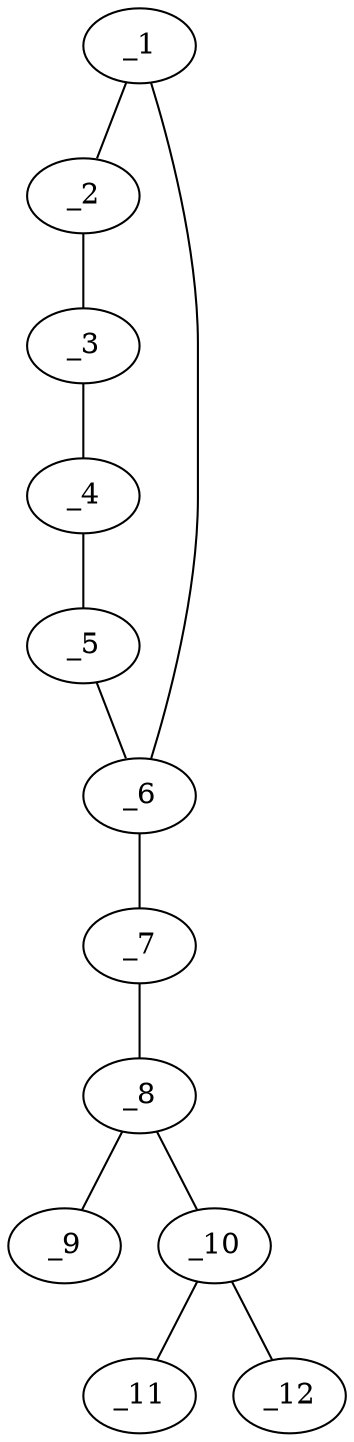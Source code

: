 graph molid646163 {
	_1	 [charge=0,
		chem=1,
		symbol="C  ",
		x=2,
		y="-1"];
	_2	 [charge=0,
		chem=1,
		symbol="C  ",
		x=2,
		y="-2"];
	_1 -- _2	 [valence=1];
	_6	 [charge=0,
		chem=1,
		symbol="C  ",
		x="2.866",
		y="-0.5"];
	_1 -- _6	 [valence=2];
	_3	 [charge=0,
		chem=1,
		symbol="C  ",
		x="2.866",
		y="-2.5"];
	_2 -- _3	 [valence=2];
	_4	 [charge=0,
		chem=1,
		symbol="C  ",
		x="3.7321",
		y="-2"];
	_3 -- _4	 [valence=1];
	_5	 [charge=0,
		chem=1,
		symbol="C  ",
		x="3.7321",
		y="-1"];
	_4 -- _5	 [valence=2];
	_5 -- _6	 [valence=1];
	_7	 [charge=0,
		chem=1,
		symbol="C  ",
		x="2.866",
		y="0.5"];
	_6 -- _7	 [valence=1];
	_8	 [charge=0,
		chem=1,
		symbol="C  ",
		x="3.7321",
		y=1];
	_7 -- _8	 [valence=1];
	_9	 [charge=0,
		chem=2,
		symbol="O  ",
		x="4.5981",
		y="0.5"];
	_8 -- _9	 [valence=2];
	_10	 [charge=0,
		chem=4,
		symbol="N  ",
		x="3.7321",
		y=2];
	_8 -- _10	 [valence=1];
	_11	 [charge=0,
		chem=2,
		symbol="O  ",
		x="4.5981",
		y="2.5"];
	_10 -- _11	 [valence=1];
	_12	 [charge=0,
		chem=1,
		symbol="C  ",
		x="2.866",
		y="2.5"];
	_10 -- _12	 [valence=1];
}
